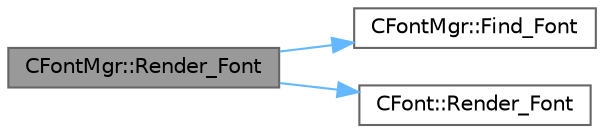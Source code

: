 digraph "CFontMgr::Render_Font"
{
 // LATEX_PDF_SIZE
  bgcolor="transparent";
  edge [fontname=Helvetica,fontsize=10,labelfontname=Helvetica,labelfontsize=10];
  node [fontname=Helvetica,fontsize=10,shape=box,height=0.2,width=0.4];
  rankdir="LR";
  Node1 [id="Node000001",label="CFontMgr::Render_Font",height=0.2,width=0.4,color="gray40", fillcolor="grey60", style="filled", fontcolor="black",tooltip=" "];
  Node1 -> Node2 [id="edge1_Node000001_Node000002",color="steelblue1",style="solid",tooltip=" "];
  Node2 [id="Node000002",label="CFontMgr::Find_Font",height=0.2,width=0.4,color="grey40", fillcolor="white", style="filled",URL="$class_c_font_mgr.html#a567231113fa5641f1d90f8e485244c99",tooltip=" "];
  Node1 -> Node3 [id="edge2_Node000001_Node000003",color="steelblue1",style="solid",tooltip=" "];
  Node3 [id="Node000003",label="CFont::Render_Font",height=0.2,width=0.4,color="grey40", fillcolor="white", style="filled",URL="$class_c_font.html#ae5db54d9149678c13f5bb2338dea6fdf",tooltip=" "];
}
